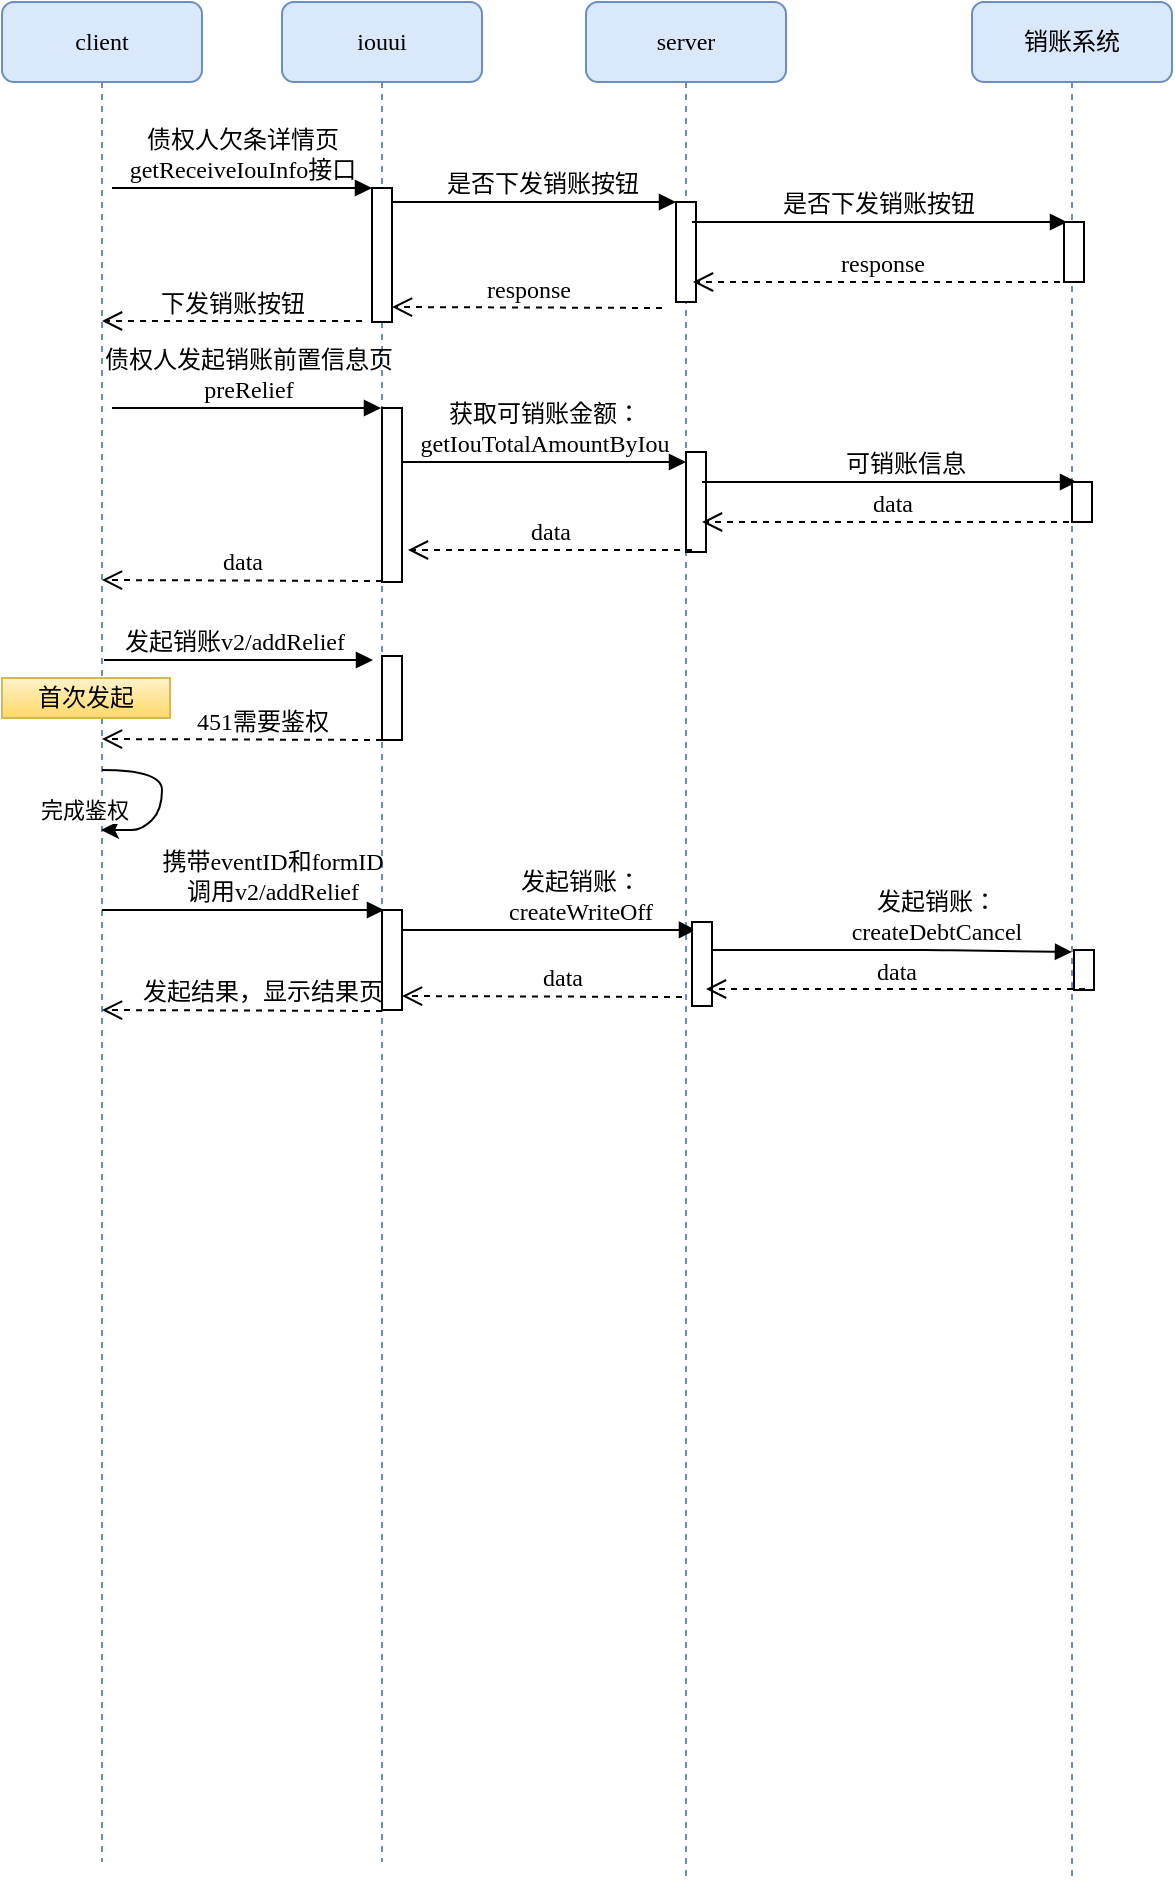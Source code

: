 <mxfile version="12.2.7" type="github" pages="1">
  <diagram name="Page-1" id="13e1069c-82ec-6db2-03f1-153e76fe0fe0">
    <mxGraphModel dx="1077" dy="629" grid="0" gridSize="10" guides="1" tooltips="1" connect="1" arrows="1" fold="1" page="1" pageScale="1" pageWidth="3300" pageHeight="2339" background="#ffffff" math="0" shadow="0">
      <root>
        <mxCell id="0"/>
        <mxCell id="1" parent="0"/>
        <mxCell id="7baba1c4bc27f4b0-2" value="iouui" style="shape=umlLifeline;perimeter=lifelinePerimeter;whiteSpace=wrap;html=1;container=1;collapsible=0;recursiveResize=0;outlineConnect=0;rounded=1;shadow=0;comic=0;labelBackgroundColor=none;strokeWidth=1;fontFamily=Verdana;fontSize=12;align=center;fillColor=#dae8fc;strokeColor=#6c8ebf;" parent="1" vertex="1">
          <mxGeometry x="240" y="80" width="100" height="930" as="geometry"/>
        </mxCell>
        <mxCell id="7baba1c4bc27f4b0-10" value="" style="html=1;points=[];perimeter=orthogonalPerimeter;rounded=0;shadow=0;comic=0;labelBackgroundColor=none;strokeWidth=1;fontFamily=Verdana;fontSize=12;align=center;" parent="7baba1c4bc27f4b0-2" vertex="1">
          <mxGeometry x="45" y="93" width="10" height="67" as="geometry"/>
        </mxCell>
        <mxCell id="QGdpu4Uqd6GE81_px6eS-17" value="" style="html=1;points=[];perimeter=orthogonalPerimeter;rounded=0;shadow=0;comic=0;labelBackgroundColor=none;strokeWidth=1;fontFamily=Verdana;fontSize=12;align=center;" parent="7baba1c4bc27f4b0-2" vertex="1">
          <mxGeometry x="50" y="454" width="10" height="50" as="geometry"/>
        </mxCell>
        <mxCell id="7baba1c4bc27f4b0-3" value="server" style="shape=umlLifeline;perimeter=lifelinePerimeter;whiteSpace=wrap;html=1;container=1;collapsible=0;recursiveResize=0;outlineConnect=0;rounded=1;shadow=0;comic=0;labelBackgroundColor=none;strokeWidth=1;fontFamily=Verdana;fontSize=12;align=center;fillColor=#dae8fc;strokeColor=#6c8ebf;" parent="1" vertex="1">
          <mxGeometry x="392" y="80" width="100" height="940" as="geometry"/>
        </mxCell>
        <mxCell id="7baba1c4bc27f4b0-13" value="" style="html=1;points=[];perimeter=orthogonalPerimeter;rounded=0;shadow=0;comic=0;labelBackgroundColor=none;strokeWidth=1;fontFamily=Verdana;fontSize=12;align=center;" parent="7baba1c4bc27f4b0-3" vertex="1">
          <mxGeometry x="45" y="100" width="10" height="50" as="geometry"/>
        </mxCell>
        <mxCell id="QGdpu4Uqd6GE81_px6eS-34" value="" style="html=1;points=[];perimeter=orthogonalPerimeter;rounded=0;shadow=0;comic=0;labelBackgroundColor=none;strokeWidth=1;fontFamily=Verdana;fontSize=12;align=center;" parent="7baba1c4bc27f4b0-3" vertex="1">
          <mxGeometry x="50" y="225" width="10" height="50" as="geometry"/>
        </mxCell>
        <mxCell id="7baba1c4bc27f4b0-4" value="销账系统" style="shape=umlLifeline;perimeter=lifelinePerimeter;whiteSpace=wrap;html=1;container=1;collapsible=0;recursiveResize=0;outlineConnect=0;rounded=1;shadow=0;comic=0;labelBackgroundColor=none;strokeWidth=1;fontFamily=Verdana;fontSize=12;align=center;fillColor=#dae8fc;strokeColor=#6c8ebf;" parent="1" vertex="1">
          <mxGeometry x="585" y="80" width="100" height="940" as="geometry"/>
        </mxCell>
        <mxCell id="7baba1c4bc27f4b0-16" value="" style="html=1;points=[];perimeter=orthogonalPerimeter;rounded=0;shadow=0;comic=0;labelBackgroundColor=none;strokeWidth=1;fontFamily=Verdana;fontSize=12;align=center;" parent="7baba1c4bc27f4b0-4" vertex="1">
          <mxGeometry x="46" y="110" width="10" height="30" as="geometry"/>
        </mxCell>
        <mxCell id="7baba1c4bc27f4b0-8" value="client" style="shape=umlLifeline;perimeter=lifelinePerimeter;whiteSpace=wrap;html=1;container=1;collapsible=0;recursiveResize=0;outlineConnect=0;rounded=1;shadow=0;comic=0;labelBackgroundColor=none;strokeWidth=1;fontFamily=Verdana;fontSize=12;align=center;fillColor=#dae8fc;strokeColor=#6c8ebf;" parent="1" vertex="1">
          <mxGeometry x="100" y="80" width="100" height="930" as="geometry"/>
        </mxCell>
        <mxCell id="7baba1c4bc27f4b0-17" value="是否下发销账按钮" style="html=1;verticalAlign=bottom;endArrow=block;labelBackgroundColor=none;fontFamily=Verdana;fontSize=12;edgeStyle=elbowEdgeStyle;elbow=vertical;" parent="1" edge="1">
          <mxGeometry x="-0.008" relative="1" as="geometry">
            <mxPoint x="445" y="190" as="sourcePoint"/>
            <Array as="points">
              <mxPoint x="458" y="190"/>
            </Array>
            <mxPoint x="632.5" y="190" as="targetPoint"/>
            <mxPoint as="offset"/>
          </mxGeometry>
        </mxCell>
        <mxCell id="7baba1c4bc27f4b0-23" value="债权人发起销账前置信息页&lt;br&gt;preRelief" style="html=1;verticalAlign=bottom;endArrow=block;labelBackgroundColor=none;fontFamily=Verdana;fontSize=12;" parent="1" edge="1">
          <mxGeometry relative="1" as="geometry">
            <mxPoint x="155" y="283" as="sourcePoint"/>
            <mxPoint x="289.5" y="283" as="targetPoint"/>
            <Array as="points">
              <mxPoint x="250" y="283"/>
            </Array>
          </mxGeometry>
        </mxCell>
        <mxCell id="7baba1c4bc27f4b0-11" value="债权人欠条详情页&lt;br&gt;getReceiveIouInfo接口" style="html=1;verticalAlign=bottom;endArrow=block;entryX=0;entryY=0;labelBackgroundColor=none;fontFamily=Verdana;fontSize=12;edgeStyle=elbowEdgeStyle;elbow=vertical;" parent="1" target="7baba1c4bc27f4b0-10" edge="1">
          <mxGeometry relative="1" as="geometry">
            <mxPoint x="155" y="173" as="sourcePoint"/>
          </mxGeometry>
        </mxCell>
        <mxCell id="7baba1c4bc27f4b0-14" value="是否下发销账按钮" style="html=1;verticalAlign=bottom;endArrow=block;labelBackgroundColor=none;fontFamily=Verdana;fontSize=12;edgeStyle=elbowEdgeStyle;elbow=vertical;" parent="1" edge="1">
          <mxGeometry x="0.049" relative="1" as="geometry">
            <mxPoint x="295" y="180" as="sourcePoint"/>
            <mxPoint x="437" y="180" as="targetPoint"/>
            <Array as="points">
              <mxPoint x="366" y="180"/>
            </Array>
            <mxPoint as="offset"/>
          </mxGeometry>
        </mxCell>
        <mxCell id="QGdpu4Uqd6GE81_px6eS-4" value="下发销账按钮" style="html=1;verticalAlign=bottom;endArrow=open;dashed=1;endSize=8;labelBackgroundColor=none;fontFamily=Verdana;fontSize=12;edgeStyle=elbowEdgeStyle;elbow=vertical;" parent="1" edge="1">
          <mxGeometry relative="1" as="geometry">
            <mxPoint x="150" y="239.5" as="targetPoint"/>
            <Array as="points">
              <mxPoint x="225" y="239.5"/>
              <mxPoint x="255" y="239.5"/>
            </Array>
            <mxPoint x="280" y="239.5" as="sourcePoint"/>
          </mxGeometry>
        </mxCell>
        <mxCell id="QGdpu4Uqd6GE81_px6eS-5" value="data" style="html=1;verticalAlign=bottom;endArrow=open;dashed=1;endSize=8;labelBackgroundColor=none;fontFamily=Verdana;fontSize=12;edgeStyle=elbowEdgeStyle;elbow=vertical;" parent="1" edge="1">
          <mxGeometry relative="1" as="geometry">
            <mxPoint x="150" y="369" as="targetPoint"/>
            <Array as="points">
              <mxPoint x="225" y="369"/>
              <mxPoint x="255" y="369"/>
            </Array>
            <mxPoint x="290" y="369.5" as="sourcePoint"/>
          </mxGeometry>
        </mxCell>
        <mxCell id="QGdpu4Uqd6GE81_px6eS-6" value="" style="html=1;points=[];perimeter=orthogonalPerimeter;rounded=0;shadow=0;comic=0;labelBackgroundColor=none;strokeWidth=1;fontFamily=Verdana;fontSize=12;align=center;" parent="1" vertex="1">
          <mxGeometry x="290" y="283" width="10" height="87" as="geometry"/>
        </mxCell>
        <mxCell id="QGdpu4Uqd6GE81_px6eS-12" value="发起销账v2/addRelief" style="html=1;verticalAlign=bottom;endArrow=block;labelBackgroundColor=none;fontFamily=Verdana;fontSize=12;" parent="1" edge="1">
          <mxGeometry x="0.413" y="-30" relative="1" as="geometry">
            <mxPoint x="151" y="409" as="sourcePoint"/>
            <mxPoint x="285.5" y="409" as="targetPoint"/>
            <Array as="points">
              <mxPoint x="246" y="409"/>
            </Array>
            <mxPoint x="-30" y="-30" as="offset"/>
          </mxGeometry>
        </mxCell>
        <mxCell id="QGdpu4Uqd6GE81_px6eS-13" value="451需要鉴权" style="html=1;verticalAlign=bottom;endArrow=open;dashed=1;endSize=8;labelBackgroundColor=none;fontFamily=Verdana;fontSize=12;edgeStyle=elbowEdgeStyle;elbow=vertical;" parent="1" edge="1">
          <mxGeometry x="-0.139" relative="1" as="geometry">
            <mxPoint x="150" y="448.5" as="targetPoint"/>
            <Array as="points">
              <mxPoint x="225" y="448.5"/>
              <mxPoint x="255" y="448.5"/>
            </Array>
            <mxPoint x="290" y="449" as="sourcePoint"/>
            <mxPoint as="offset"/>
          </mxGeometry>
        </mxCell>
        <mxCell id="QGdpu4Uqd6GE81_px6eS-14" value="" style="html=1;points=[];perimeter=orthogonalPerimeter;rounded=0;shadow=0;comic=0;labelBackgroundColor=none;strokeWidth=1;fontFamily=Verdana;fontSize=12;align=center;" parent="1" vertex="1">
          <mxGeometry x="290" y="407" width="10" height="42" as="geometry"/>
        </mxCell>
        <mxCell id="QGdpu4Uqd6GE81_px6eS-15" value="携带eventID和formID&lt;br&gt;调用v2/addRelief" style="html=1;verticalAlign=bottom;endArrow=block;labelBackgroundColor=none;fontFamily=Verdana;fontSize=12;entryX=0.1;entryY=0;entryDx=0;entryDy=0;entryPerimeter=0;" parent="1" target="QGdpu4Uqd6GE81_px6eS-17" edge="1">
          <mxGeometry x="0.413" y="-15" relative="1" as="geometry">
            <mxPoint x="150" y="534" as="sourcePoint"/>
            <mxPoint x="280" y="531" as="targetPoint"/>
            <Array as="points">
              <mxPoint x="245" y="534"/>
              <mxPoint x="260" y="534"/>
            </Array>
            <mxPoint x="-15" y="-15" as="offset"/>
          </mxGeometry>
        </mxCell>
        <mxCell id="QGdpu4Uqd6GE81_px6eS-16" value="发起结果，显示结果页" style="html=1;verticalAlign=bottom;endArrow=open;dashed=1;endSize=8;labelBackgroundColor=none;fontFamily=Verdana;fontSize=12;edgeStyle=elbowEdgeStyle;elbow=vertical;" parent="1" edge="1">
          <mxGeometry x="-0.139" relative="1" as="geometry">
            <mxPoint x="150" y="584" as="targetPoint"/>
            <Array as="points">
              <mxPoint x="225" y="584"/>
              <mxPoint x="255" y="584"/>
            </Array>
            <mxPoint x="290" y="584.5" as="sourcePoint"/>
            <mxPoint as="offset"/>
          </mxGeometry>
        </mxCell>
        <mxCell id="QGdpu4Uqd6GE81_px6eS-18" value="发起销账：&lt;br&gt;createWriteOff" style="html=1;verticalAlign=bottom;endArrow=block;labelBackgroundColor=none;fontFamily=Verdana;fontSize=12;entryX=0.2;entryY=0.095;entryDx=0;entryDy=0;entryPerimeter=0;" parent="1" target="QGdpu4Uqd6GE81_px6eS-20" edge="1">
          <mxGeometry x="0.413" y="-15" relative="1" as="geometry">
            <mxPoint x="300" y="544" as="sourcePoint"/>
            <mxPoint x="441" y="544" as="targetPoint"/>
            <Array as="points">
              <mxPoint x="395" y="544"/>
              <mxPoint x="410" y="544"/>
            </Array>
            <mxPoint x="-15" y="-15" as="offset"/>
          </mxGeometry>
        </mxCell>
        <mxCell id="QGdpu4Uqd6GE81_px6eS-19" value="data" style="html=1;verticalAlign=bottom;endArrow=open;dashed=1;endSize=8;labelBackgroundColor=none;fontFamily=Verdana;fontSize=12;edgeStyle=elbowEdgeStyle;elbow=vertical;" parent="1" edge="1">
          <mxGeometry x="-0.139" relative="1" as="geometry">
            <mxPoint x="300" y="577" as="targetPoint"/>
            <Array as="points">
              <mxPoint x="375" y="577"/>
              <mxPoint x="405" y="577"/>
            </Array>
            <mxPoint x="440" y="577.5" as="sourcePoint"/>
            <mxPoint as="offset"/>
          </mxGeometry>
        </mxCell>
        <mxCell id="QGdpu4Uqd6GE81_px6eS-20" value="" style="html=1;points=[];perimeter=orthogonalPerimeter;rounded=0;shadow=0;comic=0;labelBackgroundColor=none;strokeWidth=1;fontFamily=Verdana;fontSize=12;align=center;" parent="1" vertex="1">
          <mxGeometry x="445" y="540" width="10" height="42" as="geometry"/>
        </mxCell>
        <mxCell id="QGdpu4Uqd6GE81_px6eS-21" value="发起销账：&lt;br&gt;createDebtCancel" style="html=1;verticalAlign=bottom;endArrow=block;labelBackgroundColor=none;fontFamily=Verdana;fontSize=12;entryX=-0.1;entryY=0.05;entryDx=0;entryDy=0;entryPerimeter=0;" parent="1" target="QGdpu4Uqd6GE81_px6eS-24" edge="1">
          <mxGeometry x="0.413" y="-15" relative="1" as="geometry">
            <mxPoint x="455" y="554" as="sourcePoint"/>
            <mxPoint x="630" y="554" as="targetPoint"/>
            <Array as="points">
              <mxPoint x="550" y="554"/>
              <mxPoint x="565" y="554"/>
            </Array>
            <mxPoint x="-15" y="-15" as="offset"/>
          </mxGeometry>
        </mxCell>
        <mxCell id="QGdpu4Uqd6GE81_px6eS-24" value="" style="html=1;points=[];perimeter=orthogonalPerimeter;rounded=0;shadow=0;comic=0;labelBackgroundColor=none;strokeWidth=1;fontFamily=Verdana;fontSize=12;align=center;" parent="1" vertex="1">
          <mxGeometry x="636" y="554" width="10" height="20" as="geometry"/>
        </mxCell>
        <mxCell id="QGdpu4Uqd6GE81_px6eS-28" value="完成鉴权" style="curved=1;endArrow=classic;html=1;" parent="1" edge="1">
          <mxGeometry x="1" y="-14" width="50" height="50" relative="1" as="geometry">
            <mxPoint x="150" y="464" as="sourcePoint"/>
            <mxPoint x="149.5" y="494" as="targetPoint"/>
            <Array as="points">
              <mxPoint x="180" y="464"/>
              <mxPoint x="180" y="484"/>
              <mxPoint x="170" y="494"/>
              <mxPoint x="160" y="494"/>
            </Array>
            <mxPoint x="-9" y="4" as="offset"/>
          </mxGeometry>
        </mxCell>
        <mxCell id="QGdpu4Uqd6GE81_px6eS-30" value="response" style="html=1;verticalAlign=bottom;endArrow=open;dashed=1;endSize=8;labelBackgroundColor=none;fontFamily=Verdana;fontSize=12;edgeStyle=elbowEdgeStyle;elbow=vertical;" parent="1" edge="1">
          <mxGeometry relative="1" as="geometry">
            <mxPoint x="295" y="232.5" as="targetPoint"/>
            <Array as="points">
              <mxPoint x="370" y="232.5"/>
              <mxPoint x="400" y="232.5"/>
            </Array>
            <mxPoint x="430" y="233" as="sourcePoint"/>
          </mxGeometry>
        </mxCell>
        <mxCell id="QGdpu4Uqd6GE81_px6eS-31" value="response" style="html=1;verticalAlign=bottom;endArrow=open;dashed=1;endSize=8;labelBackgroundColor=none;fontFamily=Verdana;fontSize=12;edgeStyle=elbowEdgeStyle;elbow=vertical;" parent="1" edge="1">
          <mxGeometry relative="1" as="geometry">
            <mxPoint x="445.5" y="220.0" as="targetPoint"/>
            <Array as="points">
              <mxPoint x="520.5" y="220"/>
              <mxPoint x="550.5" y="220"/>
            </Array>
            <mxPoint x="635" y="220" as="sourcePoint"/>
          </mxGeometry>
        </mxCell>
        <mxCell id="QGdpu4Uqd6GE81_px6eS-32" value="获取可销账金额：&lt;br&gt;getIouTotalAmountByIou" style="html=1;verticalAlign=bottom;endArrow=block;labelBackgroundColor=none;fontFamily=Verdana;fontSize=12;edgeStyle=elbowEdgeStyle;elbow=vertical;" parent="1" edge="1">
          <mxGeometry relative="1" as="geometry">
            <mxPoint x="300" y="310" as="sourcePoint"/>
            <mxPoint x="442" y="310" as="targetPoint"/>
            <Array as="points">
              <mxPoint x="371" y="310"/>
            </Array>
            <mxPoint as="offset"/>
          </mxGeometry>
        </mxCell>
        <mxCell id="QGdpu4Uqd6GE81_px6eS-33" value="data" style="html=1;verticalAlign=bottom;endArrow=open;dashed=1;endSize=8;labelBackgroundColor=none;fontFamily=Verdana;fontSize=12;edgeStyle=elbowEdgeStyle;elbow=vertical;entryX=1;entryY=0.425;entryDx=0;entryDy=0;entryPerimeter=0;" parent="1" edge="1">
          <mxGeometry relative="1" as="geometry">
            <mxPoint x="303" y="354" as="targetPoint"/>
            <Array as="points"/>
            <mxPoint x="445" y="354" as="sourcePoint"/>
          </mxGeometry>
        </mxCell>
        <mxCell id="QGdpu4Uqd6GE81_px6eS-35" value="&amp;nbsp;可销账信息" style="html=1;verticalAlign=bottom;endArrow=block;labelBackgroundColor=none;fontFamily=Verdana;fontSize=12;edgeStyle=elbowEdgeStyle;elbow=vertical;" parent="1" edge="1">
          <mxGeometry x="0.067" relative="1" as="geometry">
            <mxPoint x="450" y="320" as="sourcePoint"/>
            <Array as="points">
              <mxPoint x="463" y="320"/>
            </Array>
            <mxPoint x="637.5" y="320" as="targetPoint"/>
            <mxPoint as="offset"/>
          </mxGeometry>
        </mxCell>
        <mxCell id="QGdpu4Uqd6GE81_px6eS-36" value="data" style="html=1;verticalAlign=bottom;endArrow=open;dashed=1;endSize=8;labelBackgroundColor=none;fontFamily=Verdana;fontSize=12;edgeStyle=elbowEdgeStyle;elbow=vertical;" parent="1" edge="1">
          <mxGeometry relative="1" as="geometry">
            <mxPoint x="450" y="340.0" as="targetPoint"/>
            <Array as="points">
              <mxPoint x="525" y="340"/>
              <mxPoint x="555" y="340"/>
            </Array>
            <mxPoint x="639.5" y="340" as="sourcePoint"/>
          </mxGeometry>
        </mxCell>
        <mxCell id="QGdpu4Uqd6GE81_px6eS-37" value="" style="html=1;points=[];perimeter=orthogonalPerimeter;rounded=0;shadow=0;comic=0;labelBackgroundColor=none;strokeWidth=1;fontFamily=Verdana;fontSize=12;align=center;" parent="1" vertex="1">
          <mxGeometry x="635" y="320" width="10" height="20" as="geometry"/>
        </mxCell>
        <mxCell id="QGdpu4Uqd6GE81_px6eS-38" value="首次发起" style="rounded=0;whiteSpace=wrap;html=1;gradientColor=#ffd966;fillColor=#fff2cc;strokeColor=#d6b656;" parent="1" vertex="1">
          <mxGeometry x="100" y="418" width="84" height="20" as="geometry"/>
        </mxCell>
        <mxCell id="QGdpu4Uqd6GE81_px6eS-41" value="data" style="html=1;verticalAlign=bottom;endArrow=open;dashed=1;endSize=8;labelBackgroundColor=none;fontFamily=Verdana;fontSize=12;edgeStyle=elbowEdgeStyle;elbow=vertical;" parent="1" edge="1">
          <mxGeometry relative="1" as="geometry">
            <mxPoint x="452" y="573.5" as="targetPoint"/>
            <Array as="points">
              <mxPoint x="527" y="573.5"/>
              <mxPoint x="557" y="573.5"/>
            </Array>
            <mxPoint x="641.5" y="573.5" as="sourcePoint"/>
          </mxGeometry>
        </mxCell>
      </root>
    </mxGraphModel>
  </diagram>
</mxfile>
